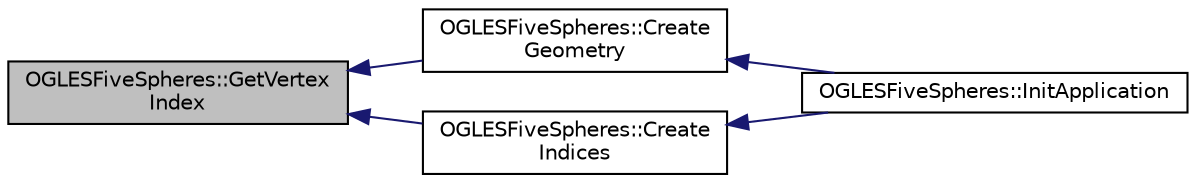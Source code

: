 digraph "OGLESFiveSpheres::GetVertexIndex"
{
  edge [fontname="Helvetica",fontsize="10",labelfontname="Helvetica",labelfontsize="10"];
  node [fontname="Helvetica",fontsize="10",shape=record];
  rankdir="LR";
  Node1 [label="OGLESFiveSpheres::GetVertex\lIndex",height=0.2,width=0.4,color="black", fillcolor="grey75", style="filled", fontcolor="black"];
  Node1 -> Node2 [dir="back",color="midnightblue",fontsize="10",style="solid",fontname="Helvetica"];
  Node2 [label="OGLESFiveSpheres::Create\lGeometry",height=0.2,width=0.4,color="black", fillcolor="white", style="filled",URL="$class_o_g_l_e_s_five_spheres.html#a0f24b7aaca535643c9a5b7e060ab99d8"];
  Node2 -> Node3 [dir="back",color="midnightblue",fontsize="10",style="solid",fontname="Helvetica"];
  Node3 [label="OGLESFiveSpheres::InitApplication",height=0.2,width=0.4,color="black", fillcolor="white", style="filled",URL="$class_o_g_l_e_s_five_spheres.html#a0e55cf988c50d8e740ba341b7a1fe708"];
  Node1 -> Node4 [dir="back",color="midnightblue",fontsize="10",style="solid",fontname="Helvetica"];
  Node4 [label="OGLESFiveSpheres::Create\lIndices",height=0.2,width=0.4,color="black", fillcolor="white", style="filled",URL="$class_o_g_l_e_s_five_spheres.html#ad8851bcd5f7af66ba348b946fece874e"];
  Node4 -> Node3 [dir="back",color="midnightblue",fontsize="10",style="solid",fontname="Helvetica"];
}
